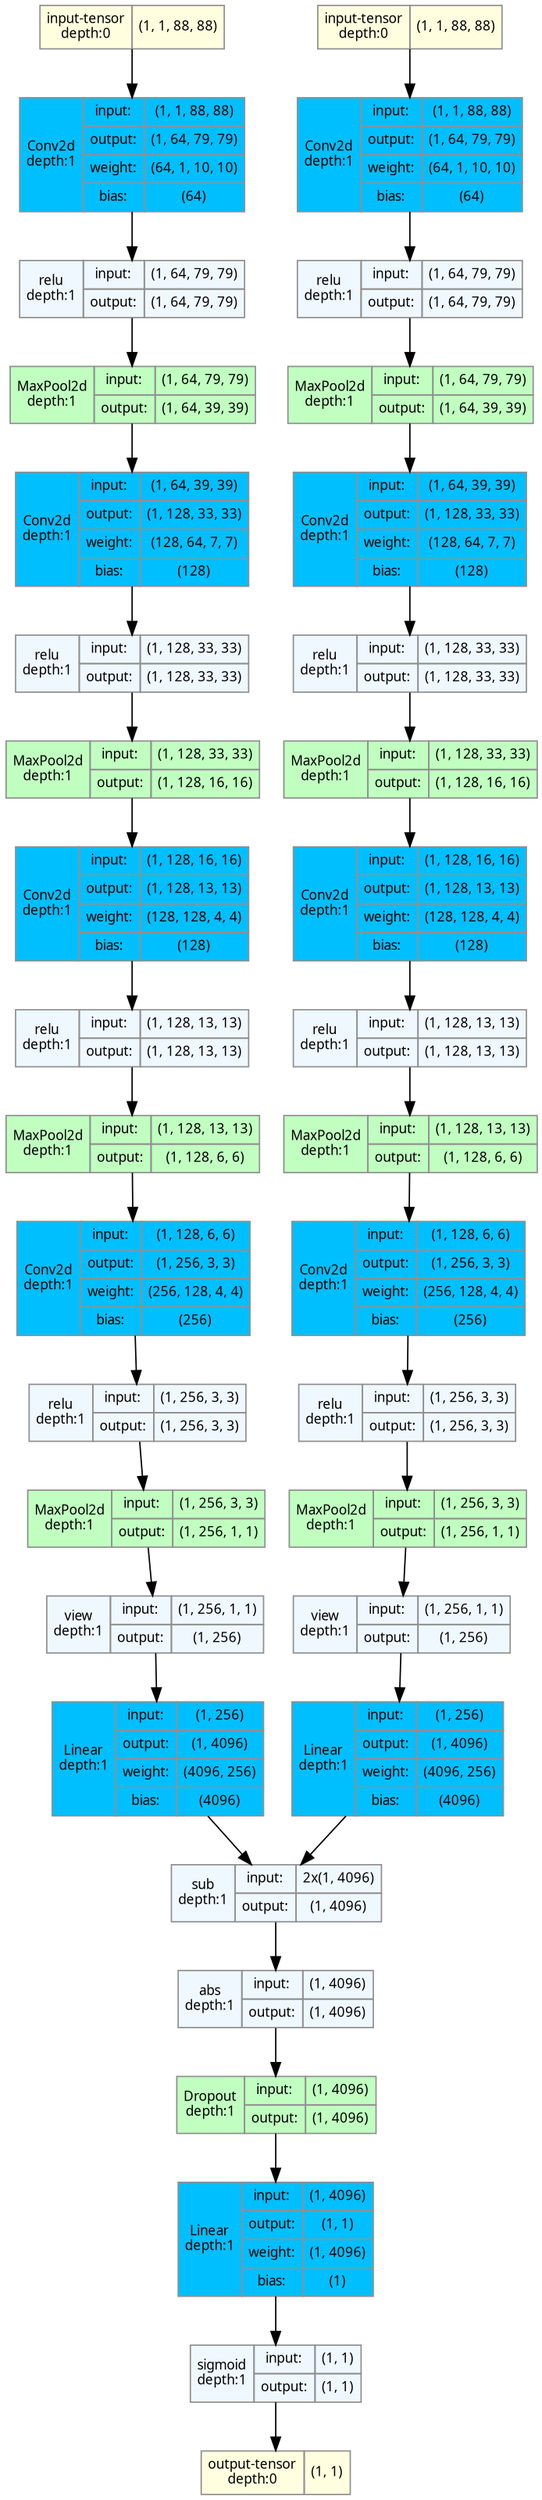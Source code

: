 strict digraph SiameseNets {
	graph [ordering=in rankdir=TB size="21.3,21.3"]
	node [align=left color="#909090" fillcolor="#ffffff90" fontname="Linux libertine" fontsize=10 height=0.2 margin=0 ranksep=0.1 shape=plaintext style=filled]
	edge [fontsize=10]
	0 [label=<
                    <TABLE BORDER="0" CELLBORDER="1"
                    CELLSPACING="0" CELLPADDING="4">
                        <TR><TD BGCOLOR="lightyellow">input-tensor<BR/>depth:0</TD><TD>(1, 1, 88, 88)</TD></TR>
                    </TABLE>> fillcolor=lightyellow]
	1 [label=<
                    <TABLE BORDER="0" CELLBORDER="1"
                    CELLSPACING="0" CELLPADDING="4">
                        <TR><TD BGCOLOR="lightyellow">input-tensor<BR/>depth:0</TD><TD>(1, 1, 88, 88)</TD></TR>
                    </TABLE>> fillcolor=lightyellow]
	2 [label=<
                    <TABLE BORDER="0" CELLBORDER="1"
                    CELLSPACING="0" CELLPADDING="4">
                    <TR>
                        <TD ROWSPAN="238"
                        BGCOLOR="deepskyblue1">Conv2d<BR/>depth:1</TD>
                        <TD>input:</TD>
                        <TD>(1, 1, 88, 88)</TD>
                    </TR>
                    <TR>
                        <TD>output:</TD>
                        <TD>(1, 64, 79, 79)</TD>
                    </TR>
                                    <TR>
                    <TD>weight:</TD>
                    <TD>(64, 1, 10, 10)</TD>
                </TR>
                <TR>
                    <TD>bias:</TD>
                    <TD>(64)</TD>
                </TR>
                    </TABLE>> fillcolor=deepskyblue1]
	3 [label=<
                    <TABLE BORDER="0" CELLBORDER="1"
                    CELLSPACING="0" CELLPADDING="4">
                    <TR>
                        <TD ROWSPAN="2"
                        BGCOLOR="aliceblue">relu<BR/>depth:1</TD>
                        <TD>input:</TD>
                        <TD>(1, 64, 79, 79)</TD>
                    </TR>
                    <TR>
                        <TD>output:</TD>
                        <TD>(1, 64, 79, 79)</TD>
                    </TR>
                    
                    </TABLE>> fillcolor=aliceblue]
	4 [label=<
                    <TABLE BORDER="0" CELLBORDER="1"
                    CELLSPACING="0" CELLPADDING="4">
                    <TR>
                        <TD ROWSPAN="2"
                        BGCOLOR="darkseagreen1">MaxPool2d<BR/>depth:1</TD>
                        <TD>input:</TD>
                        <TD>(1, 64, 79, 79)</TD>
                    </TR>
                    <TR>
                        <TD>output:</TD>
                        <TD>(1, 64, 39, 39)</TD>
                    </TR>
                    
                    </TABLE>> fillcolor=darkseagreen1]
	5 [label=<
                    <TABLE BORDER="0" CELLBORDER="1"
                    CELLSPACING="0" CELLPADDING="4">
                    <TR>
                        <TD ROWSPAN="239"
                        BGCOLOR="deepskyblue1">Conv2d<BR/>depth:1</TD>
                        <TD>input:</TD>
                        <TD>(1, 64, 39, 39)</TD>
                    </TR>
                    <TR>
                        <TD>output:</TD>
                        <TD>(1, 128, 33, 33)</TD>
                    </TR>
                                    <TR>
                    <TD>weight:</TD>
                    <TD>(128, 64, 7, 7)</TD>
                </TR>
                <TR>
                    <TD>bias:</TD>
                    <TD>(128)</TD>
                </TR>
                    </TABLE>> fillcolor=deepskyblue1]
	6 [label=<
                    <TABLE BORDER="0" CELLBORDER="1"
                    CELLSPACING="0" CELLPADDING="4">
                    <TR>
                        <TD ROWSPAN="2"
                        BGCOLOR="aliceblue">relu<BR/>depth:1</TD>
                        <TD>input:</TD>
                        <TD>(1, 128, 33, 33)</TD>
                    </TR>
                    <TR>
                        <TD>output:</TD>
                        <TD>(1, 128, 33, 33)</TD>
                    </TR>
                    
                    </TABLE>> fillcolor=aliceblue]
	7 [label=<
                    <TABLE BORDER="0" CELLBORDER="1"
                    CELLSPACING="0" CELLPADDING="4">
                    <TR>
                        <TD ROWSPAN="2"
                        BGCOLOR="darkseagreen1">MaxPool2d<BR/>depth:1</TD>
                        <TD>input:</TD>
                        <TD>(1, 128, 33, 33)</TD>
                    </TR>
                    <TR>
                        <TD>output:</TD>
                        <TD>(1, 128, 16, 16)</TD>
                    </TR>
                    
                    </TABLE>> fillcolor=darkseagreen1]
	8 [label=<
                    <TABLE BORDER="0" CELLBORDER="1"
                    CELLSPACING="0" CELLPADDING="4">
                    <TR>
                        <TD ROWSPAN="240"
                        BGCOLOR="deepskyblue1">Conv2d<BR/>depth:1</TD>
                        <TD>input:</TD>
                        <TD>(1, 128, 16, 16)</TD>
                    </TR>
                    <TR>
                        <TD>output:</TD>
                        <TD>(1, 128, 13, 13)</TD>
                    </TR>
                                    <TR>
                    <TD>weight:</TD>
                    <TD>(128, 128, 4, 4)</TD>
                </TR>
                <TR>
                    <TD>bias:</TD>
                    <TD>(128)</TD>
                </TR>
                    </TABLE>> fillcolor=deepskyblue1]
	9 [label=<
                    <TABLE BORDER="0" CELLBORDER="1"
                    CELLSPACING="0" CELLPADDING="4">
                    <TR>
                        <TD ROWSPAN="2"
                        BGCOLOR="aliceblue">relu<BR/>depth:1</TD>
                        <TD>input:</TD>
                        <TD>(1, 128, 13, 13)</TD>
                    </TR>
                    <TR>
                        <TD>output:</TD>
                        <TD>(1, 128, 13, 13)</TD>
                    </TR>
                    
                    </TABLE>> fillcolor=aliceblue]
	10 [label=<
                    <TABLE BORDER="0" CELLBORDER="1"
                    CELLSPACING="0" CELLPADDING="4">
                    <TR>
                        <TD ROWSPAN="2"
                        BGCOLOR="darkseagreen1">MaxPool2d<BR/>depth:1</TD>
                        <TD>input:</TD>
                        <TD>(1, 128, 13, 13)</TD>
                    </TR>
                    <TR>
                        <TD>output:</TD>
                        <TD>(1, 128, 6, 6)</TD>
                    </TR>
                    
                    </TABLE>> fillcolor=darkseagreen1]
	11 [label=<
                    <TABLE BORDER="0" CELLBORDER="1"
                    CELLSPACING="0" CELLPADDING="4">
                    <TR>
                        <TD ROWSPAN="240"
                        BGCOLOR="deepskyblue1">Conv2d<BR/>depth:1</TD>
                        <TD>input:</TD>
                        <TD>(1, 128, 6, 6)</TD>
                    </TR>
                    <TR>
                        <TD>output:</TD>
                        <TD>(1, 256, 3, 3)</TD>
                    </TR>
                                    <TR>
                    <TD>weight:</TD>
                    <TD>(256, 128, 4, 4)</TD>
                </TR>
                <TR>
                    <TD>bias:</TD>
                    <TD>(256)</TD>
                </TR>
                    </TABLE>> fillcolor=deepskyblue1]
	12 [label=<
                    <TABLE BORDER="0" CELLBORDER="1"
                    CELLSPACING="0" CELLPADDING="4">
                    <TR>
                        <TD ROWSPAN="2"
                        BGCOLOR="aliceblue">relu<BR/>depth:1</TD>
                        <TD>input:</TD>
                        <TD>(1, 256, 3, 3)</TD>
                    </TR>
                    <TR>
                        <TD>output:</TD>
                        <TD>(1, 256, 3, 3)</TD>
                    </TR>
                    
                    </TABLE>> fillcolor=aliceblue]
	13 [label=<
                    <TABLE BORDER="0" CELLBORDER="1"
                    CELLSPACING="0" CELLPADDING="4">
                    <TR>
                        <TD ROWSPAN="2"
                        BGCOLOR="darkseagreen1">MaxPool2d<BR/>depth:1</TD>
                        <TD>input:</TD>
                        <TD>(1, 256, 3, 3)</TD>
                    </TR>
                    <TR>
                        <TD>output:</TD>
                        <TD>(1, 256, 1, 1)</TD>
                    </TR>
                    
                    </TABLE>> fillcolor=darkseagreen1]
	14 [label=<
                    <TABLE BORDER="0" CELLBORDER="1"
                    CELLSPACING="0" CELLPADDING="4">
                    <TR>
                        <TD ROWSPAN="238"
                        BGCOLOR="deepskyblue1">Conv2d<BR/>depth:1</TD>
                        <TD>input:</TD>
                        <TD>(1, 1, 88, 88)</TD>
                    </TR>
                    <TR>
                        <TD>output:</TD>
                        <TD>(1, 64, 79, 79)</TD>
                    </TR>
                                    <TR>
                    <TD>weight:</TD>
                    <TD>(64, 1, 10, 10)</TD>
                </TR>
                <TR>
                    <TD>bias:</TD>
                    <TD>(64)</TD>
                </TR>
                    </TABLE>> fillcolor=deepskyblue1]
	15 [label=<
                    <TABLE BORDER="0" CELLBORDER="1"
                    CELLSPACING="0" CELLPADDING="4">
                    <TR>
                        <TD ROWSPAN="2"
                        BGCOLOR="aliceblue">relu<BR/>depth:1</TD>
                        <TD>input:</TD>
                        <TD>(1, 64, 79, 79)</TD>
                    </TR>
                    <TR>
                        <TD>output:</TD>
                        <TD>(1, 64, 79, 79)</TD>
                    </TR>
                    
                    </TABLE>> fillcolor=aliceblue]
	16 [label=<
                    <TABLE BORDER="0" CELLBORDER="1"
                    CELLSPACING="0" CELLPADDING="4">
                    <TR>
                        <TD ROWSPAN="2"
                        BGCOLOR="darkseagreen1">MaxPool2d<BR/>depth:1</TD>
                        <TD>input:</TD>
                        <TD>(1, 64, 79, 79)</TD>
                    </TR>
                    <TR>
                        <TD>output:</TD>
                        <TD>(1, 64, 39, 39)</TD>
                    </TR>
                    
                    </TABLE>> fillcolor=darkseagreen1]
	17 [label=<
                    <TABLE BORDER="0" CELLBORDER="1"
                    CELLSPACING="0" CELLPADDING="4">
                    <TR>
                        <TD ROWSPAN="239"
                        BGCOLOR="deepskyblue1">Conv2d<BR/>depth:1</TD>
                        <TD>input:</TD>
                        <TD>(1, 64, 39, 39)</TD>
                    </TR>
                    <TR>
                        <TD>output:</TD>
                        <TD>(1, 128, 33, 33)</TD>
                    </TR>
                                    <TR>
                    <TD>weight:</TD>
                    <TD>(128, 64, 7, 7)</TD>
                </TR>
                <TR>
                    <TD>bias:</TD>
                    <TD>(128)</TD>
                </TR>
                    </TABLE>> fillcolor=deepskyblue1]
	18 [label=<
                    <TABLE BORDER="0" CELLBORDER="1"
                    CELLSPACING="0" CELLPADDING="4">
                    <TR>
                        <TD ROWSPAN="2"
                        BGCOLOR="aliceblue">relu<BR/>depth:1</TD>
                        <TD>input:</TD>
                        <TD>(1, 128, 33, 33)</TD>
                    </TR>
                    <TR>
                        <TD>output:</TD>
                        <TD>(1, 128, 33, 33)</TD>
                    </TR>
                    
                    </TABLE>> fillcolor=aliceblue]
	19 [label=<
                    <TABLE BORDER="0" CELLBORDER="1"
                    CELLSPACING="0" CELLPADDING="4">
                    <TR>
                        <TD ROWSPAN="2"
                        BGCOLOR="darkseagreen1">MaxPool2d<BR/>depth:1</TD>
                        <TD>input:</TD>
                        <TD>(1, 128, 33, 33)</TD>
                    </TR>
                    <TR>
                        <TD>output:</TD>
                        <TD>(1, 128, 16, 16)</TD>
                    </TR>
                    
                    </TABLE>> fillcolor=darkseagreen1]
	20 [label=<
                    <TABLE BORDER="0" CELLBORDER="1"
                    CELLSPACING="0" CELLPADDING="4">
                    <TR>
                        <TD ROWSPAN="240"
                        BGCOLOR="deepskyblue1">Conv2d<BR/>depth:1</TD>
                        <TD>input:</TD>
                        <TD>(1, 128, 16, 16)</TD>
                    </TR>
                    <TR>
                        <TD>output:</TD>
                        <TD>(1, 128, 13, 13)</TD>
                    </TR>
                                    <TR>
                    <TD>weight:</TD>
                    <TD>(128, 128, 4, 4)</TD>
                </TR>
                <TR>
                    <TD>bias:</TD>
                    <TD>(128)</TD>
                </TR>
                    </TABLE>> fillcolor=deepskyblue1]
	21 [label=<
                    <TABLE BORDER="0" CELLBORDER="1"
                    CELLSPACING="0" CELLPADDING="4">
                    <TR>
                        <TD ROWSPAN="2"
                        BGCOLOR="aliceblue">relu<BR/>depth:1</TD>
                        <TD>input:</TD>
                        <TD>(1, 128, 13, 13)</TD>
                    </TR>
                    <TR>
                        <TD>output:</TD>
                        <TD>(1, 128, 13, 13)</TD>
                    </TR>
                    
                    </TABLE>> fillcolor=aliceblue]
	22 [label=<
                    <TABLE BORDER="0" CELLBORDER="1"
                    CELLSPACING="0" CELLPADDING="4">
                    <TR>
                        <TD ROWSPAN="2"
                        BGCOLOR="darkseagreen1">MaxPool2d<BR/>depth:1</TD>
                        <TD>input:</TD>
                        <TD>(1, 128, 13, 13)</TD>
                    </TR>
                    <TR>
                        <TD>output:</TD>
                        <TD>(1, 128, 6, 6)</TD>
                    </TR>
                    
                    </TABLE>> fillcolor=darkseagreen1]
	23 [label=<
                    <TABLE BORDER="0" CELLBORDER="1"
                    CELLSPACING="0" CELLPADDING="4">
                    <TR>
                        <TD ROWSPAN="240"
                        BGCOLOR="deepskyblue1">Conv2d<BR/>depth:1</TD>
                        <TD>input:</TD>
                        <TD>(1, 128, 6, 6)</TD>
                    </TR>
                    <TR>
                        <TD>output:</TD>
                        <TD>(1, 256, 3, 3)</TD>
                    </TR>
                                    <TR>
                    <TD>weight:</TD>
                    <TD>(256, 128, 4, 4)</TD>
                </TR>
                <TR>
                    <TD>bias:</TD>
                    <TD>(256)</TD>
                </TR>
                    </TABLE>> fillcolor=deepskyblue1]
	24 [label=<
                    <TABLE BORDER="0" CELLBORDER="1"
                    CELLSPACING="0" CELLPADDING="4">
                    <TR>
                        <TD ROWSPAN="2"
                        BGCOLOR="aliceblue">relu<BR/>depth:1</TD>
                        <TD>input:</TD>
                        <TD>(1, 256, 3, 3)</TD>
                    </TR>
                    <TR>
                        <TD>output:</TD>
                        <TD>(1, 256, 3, 3)</TD>
                    </TR>
                    
                    </TABLE>> fillcolor=aliceblue]
	25 [label=<
                    <TABLE BORDER="0" CELLBORDER="1"
                    CELLSPACING="0" CELLPADDING="4">
                    <TR>
                        <TD ROWSPAN="2"
                        BGCOLOR="darkseagreen1">MaxPool2d<BR/>depth:1</TD>
                        <TD>input:</TD>
                        <TD>(1, 256, 3, 3)</TD>
                    </TR>
                    <TR>
                        <TD>output:</TD>
                        <TD>(1, 256, 1, 1)</TD>
                    </TR>
                    
                    </TABLE>> fillcolor=darkseagreen1]
	26 [label=<
                    <TABLE BORDER="0" CELLBORDER="1"
                    CELLSPACING="0" CELLPADDING="4">
                    <TR>
                        <TD ROWSPAN="2"
                        BGCOLOR="aliceblue">view<BR/>depth:1</TD>
                        <TD>input:</TD>
                        <TD>(1, 256, 1, 1)</TD>
                    </TR>
                    <TR>
                        <TD>output:</TD>
                        <TD>(1, 256)</TD>
                    </TR>
                    
                    </TABLE>> fillcolor=aliceblue]
	27 [label=<
                    <TABLE BORDER="0" CELLBORDER="1"
                    CELLSPACING="0" CELLPADDING="4">
                    <TR>
                        <TD ROWSPAN="2"
                        BGCOLOR="aliceblue">view<BR/>depth:1</TD>
                        <TD>input:</TD>
                        <TD>(1, 256, 1, 1)</TD>
                    </TR>
                    <TR>
                        <TD>output:</TD>
                        <TD>(1, 256)</TD>
                    </TR>
                    
                    </TABLE>> fillcolor=aliceblue]
	28 [label=<
                    <TABLE BORDER="0" CELLBORDER="1"
                    CELLSPACING="0" CELLPADDING="4">
                    <TR>
                        <TD ROWSPAN="236"
                        BGCOLOR="deepskyblue1">Linear<BR/>depth:1</TD>
                        <TD>input:</TD>
                        <TD>(1, 256)</TD>
                    </TR>
                    <TR>
                        <TD>output:</TD>
                        <TD>(1, 4096)</TD>
                    </TR>
                                    <TR>
                    <TD>weight:</TD>
                    <TD>(4096, 256)</TD>
                </TR>
                <TR>
                    <TD>bias:</TD>
                    <TD>(4096)</TD>
                </TR>
                    </TABLE>> fillcolor=deepskyblue1]
	29 [label=<
                    <TABLE BORDER="0" CELLBORDER="1"
                    CELLSPACING="0" CELLPADDING="4">
                    <TR>
                        <TD ROWSPAN="236"
                        BGCOLOR="deepskyblue1">Linear<BR/>depth:1</TD>
                        <TD>input:</TD>
                        <TD>(1, 256)</TD>
                    </TR>
                    <TR>
                        <TD>output:</TD>
                        <TD>(1, 4096)</TD>
                    </TR>
                                    <TR>
                    <TD>weight:</TD>
                    <TD>(4096, 256)</TD>
                </TR>
                <TR>
                    <TD>bias:</TD>
                    <TD>(4096)</TD>
                </TR>
                    </TABLE>> fillcolor=deepskyblue1]
	30 [label=<
                    <TABLE BORDER="0" CELLBORDER="1"
                    CELLSPACING="0" CELLPADDING="4">
                    <TR>
                        <TD ROWSPAN="2"
                        BGCOLOR="aliceblue">sub<BR/>depth:1</TD>
                        <TD>input:</TD>
                        <TD>2x(1, 4096)</TD>
                    </TR>
                    <TR>
                        <TD>output:</TD>
                        <TD>(1, 4096)</TD>
                    </TR>
                    
                    </TABLE>> fillcolor=aliceblue]
	31 [label=<
                    <TABLE BORDER="0" CELLBORDER="1"
                    CELLSPACING="0" CELLPADDING="4">
                    <TR>
                        <TD ROWSPAN="2"
                        BGCOLOR="aliceblue">abs<BR/>depth:1</TD>
                        <TD>input:</TD>
                        <TD>(1, 4096)</TD>
                    </TR>
                    <TR>
                        <TD>output:</TD>
                        <TD>(1, 4096)</TD>
                    </TR>
                    
                    </TABLE>> fillcolor=aliceblue]
	32 [label=<
                    <TABLE BORDER="0" CELLBORDER="1"
                    CELLSPACING="0" CELLPADDING="4">
                    <TR>
                        <TD ROWSPAN="2"
                        BGCOLOR="darkseagreen1">Dropout<BR/>depth:1</TD>
                        <TD>input:</TD>
                        <TD>(1, 4096)</TD>
                    </TR>
                    <TR>
                        <TD>output:</TD>
                        <TD>(1, 4096)</TD>
                    </TR>
                    
                    </TABLE>> fillcolor=darkseagreen1]
	33 [label=<
                    <TABLE BORDER="0" CELLBORDER="1"
                    CELLSPACING="0" CELLPADDING="4">
                    <TR>
                        <TD ROWSPAN="231"
                        BGCOLOR="deepskyblue1">Linear<BR/>depth:1</TD>
                        <TD>input:</TD>
                        <TD>(1, 4096)</TD>
                    </TR>
                    <TR>
                        <TD>output:</TD>
                        <TD>(1, 1)</TD>
                    </TR>
                                    <TR>
                    <TD>weight:</TD>
                    <TD>(1, 4096)</TD>
                </TR>
                <TR>
                    <TD>bias:</TD>
                    <TD>(1)</TD>
                </TR>
                    </TABLE>> fillcolor=deepskyblue1]
	34 [label=<
                    <TABLE BORDER="0" CELLBORDER="1"
                    CELLSPACING="0" CELLPADDING="4">
                    <TR>
                        <TD ROWSPAN="2"
                        BGCOLOR="aliceblue">sigmoid<BR/>depth:1</TD>
                        <TD>input:</TD>
                        <TD>(1, 1)</TD>
                    </TR>
                    <TR>
                        <TD>output:</TD>
                        <TD>(1, 1)</TD>
                    </TR>
                    
                    </TABLE>> fillcolor=aliceblue]
	35 [label=<
                    <TABLE BORDER="0" CELLBORDER="1"
                    CELLSPACING="0" CELLPADDING="4">
                        <TR><TD BGCOLOR="lightyellow">output-tensor<BR/>depth:0</TD><TD>(1, 1)</TD></TR>
                    </TABLE>> fillcolor=lightyellow]
	0 -> 2
	1 -> 14
	2 -> 3
	3 -> 4
	4 -> 5
	5 -> 6
	6 -> 7
	7 -> 8
	8 -> 9
	9 -> 10
	10 -> 11
	11 -> 12
	12 -> 13
	13 -> 26
	14 -> 15
	15 -> 16
	16 -> 17
	17 -> 18
	18 -> 19
	19 -> 20
	20 -> 21
	21 -> 22
	22 -> 23
	23 -> 24
	24 -> 25
	25 -> 27
	26 -> 28
	27 -> 29
	28 -> 30
	29 -> 30
	30 -> 31
	31 -> 32
	32 -> 33
	33 -> 34
	34 -> 35
}
